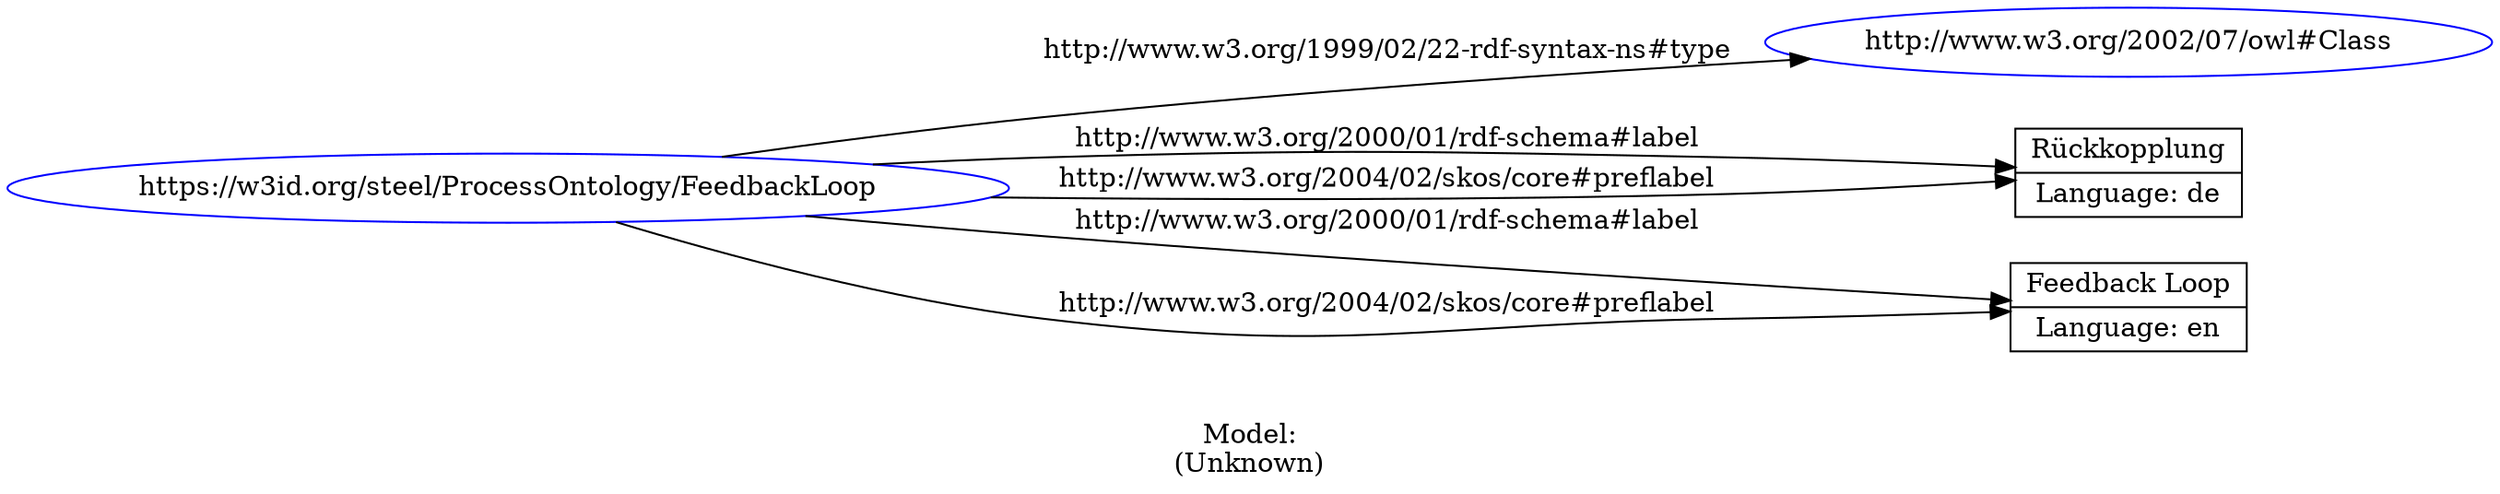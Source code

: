 digraph {
	rankdir = LR;
	charset="utf-8";

	"Rhttps://w3id.org/steel/ProcessOntology/FeedbackLoop" -> "Rhttp://www.w3.org/2002/07/owl#Class" [ label="http://www.w3.org/1999/02/22-rdf-syntax-ns#type" ];
	"Rhttps://w3id.org/steel/ProcessOntology/FeedbackLoop" -> "LRückkopplung|Language: de" [ label="http://www.w3.org/2000/01/rdf-schema#label" ];
	"Rhttps://w3id.org/steel/ProcessOntology/FeedbackLoop" -> "LFeedback Loop|Language: en" [ label="http://www.w3.org/2000/01/rdf-schema#label" ];
	"Rhttps://w3id.org/steel/ProcessOntology/FeedbackLoop" -> "LRückkopplung|Language: de" [ label="http://www.w3.org/2004/02/skos/core#preflabel" ];
	"Rhttps://w3id.org/steel/ProcessOntology/FeedbackLoop" -> "LFeedback Loop|Language: en" [ label="http://www.w3.org/2004/02/skos/core#preflabel" ];

	// Resources
	"Rhttps://w3id.org/steel/ProcessOntology/FeedbackLoop" [ label="https://w3id.org/steel/ProcessOntology/FeedbackLoop", shape = ellipse, color = blue ];
	"Rhttp://www.w3.org/2002/07/owl#Class" [ label="http://www.w3.org/2002/07/owl#Class", shape = ellipse, color = blue ];

	// Anonymous nodes

	// Literals
	"LRückkopplung|Language: de" [ label="Rückkopplung|Language: de", shape = record ];
	"LFeedback Loop|Language: en" [ label="Feedback Loop|Language: en", shape = record ];

	label="\n\nModel:\n(Unknown)";
}
